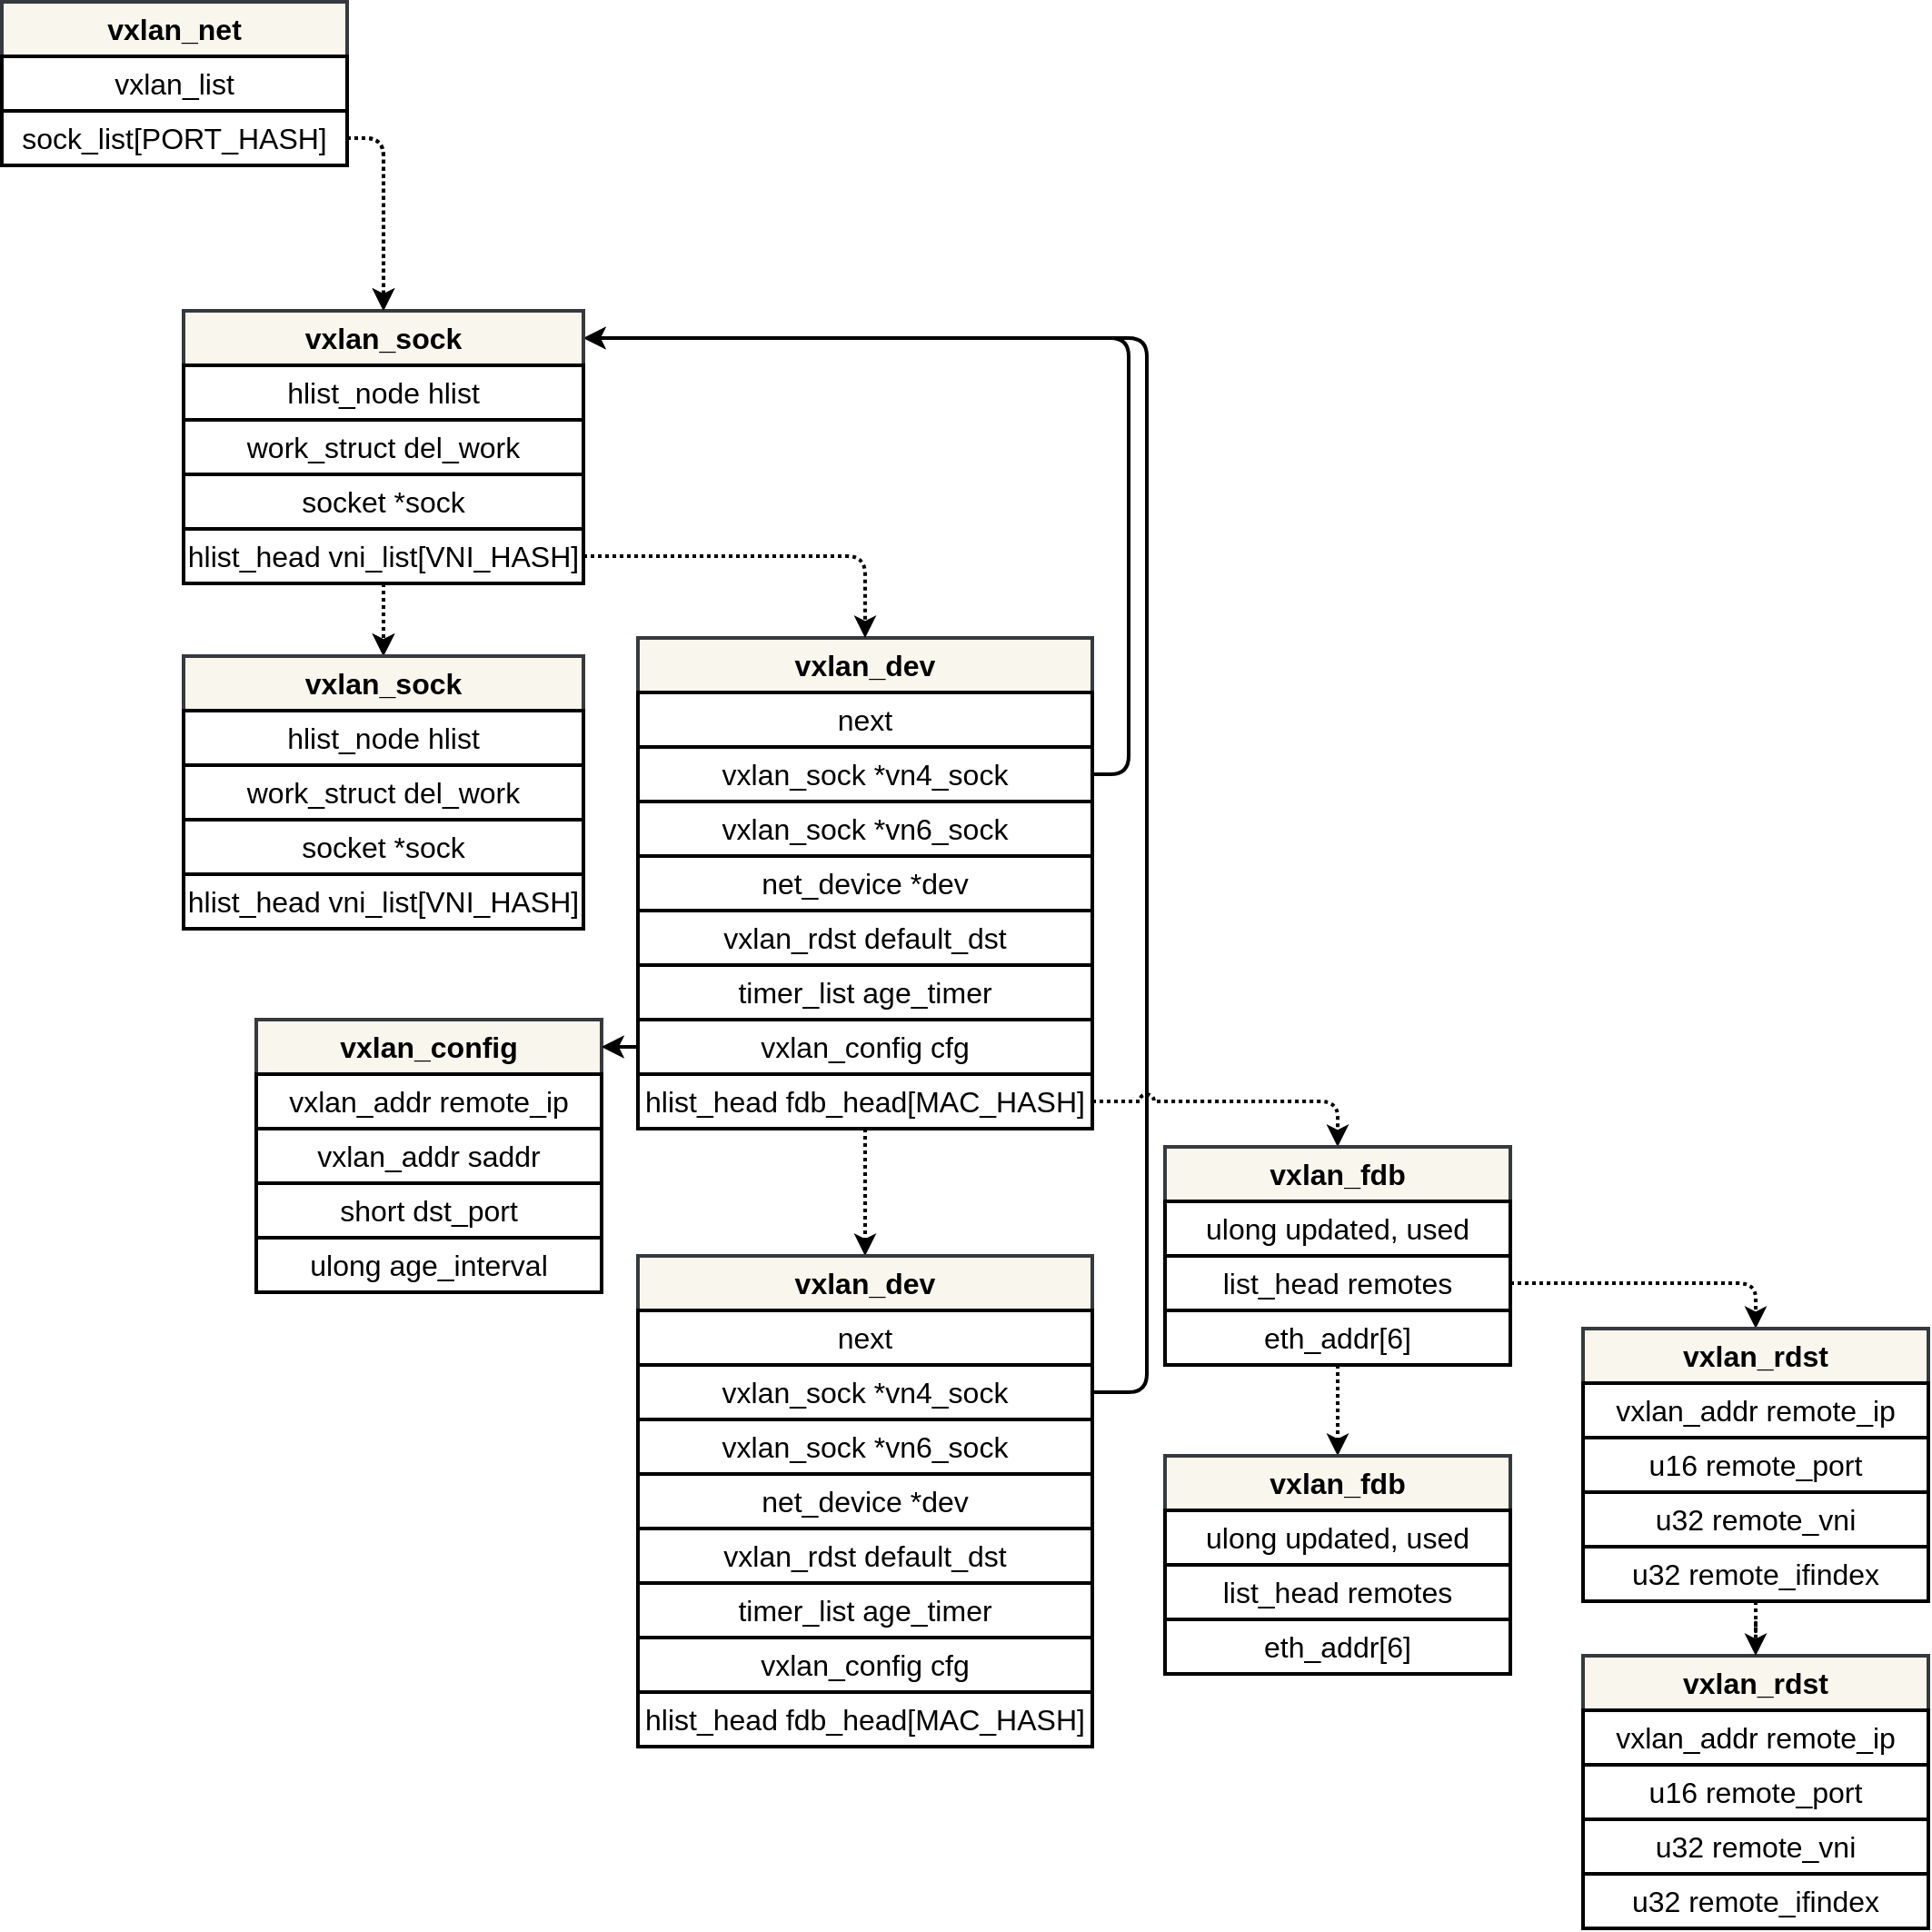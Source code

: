 <mxfile version="13.7.9" type="device"><diagram name="Page-1" id="c7558073-3199-34d8-9f00-42111426c3f3"><mxGraphModel dx="686" dy="807" grid="1" gridSize="10" guides="1" tooltips="1" connect="1" arrows="1" fold="1" page="1" pageScale="1" pageWidth="826" pageHeight="1169" background="#ffffff" math="0" shadow="0"><root><mxCell id="0"/><mxCell id="1" parent="0"/><mxCell id="W8u_1WQ7LHR6KrJyKVaW-127" value="" style="group" vertex="1" connectable="0" parent="1"><mxGeometry x="380" y="390" width="190" height="270" as="geometry"/></mxCell><mxCell id="W8u_1WQ7LHR6KrJyKVaW-104" value="&lt;font style=&quot;font-size: 16px&quot;&gt;&lt;b&gt;vxlan_dev&lt;/b&gt;&lt;/font&gt;" style="rounded=0;whiteSpace=wrap;html=1;strokeWidth=2;fillColor=#f9f7ed;strokeColor=#36393d;" vertex="1" parent="W8u_1WQ7LHR6KrJyKVaW-127"><mxGeometry width="190" height="30" as="geometry"/></mxCell><mxCell id="W8u_1WQ7LHR6KrJyKVaW-105" value="&lt;span style=&quot;font-size: 16px&quot;&gt;vxlan_sock *vn4_sock&lt;/span&gt;" style="rounded=0;whiteSpace=wrap;html=1;strokeWidth=2;" vertex="1" parent="W8u_1WQ7LHR6KrJyKVaW-127"><mxGeometry y="60" width="190" height="30" as="geometry"/></mxCell><mxCell id="W8u_1WQ7LHR6KrJyKVaW-106" value="&lt;span style=&quot;font-size: 16px&quot;&gt;next&lt;/span&gt;" style="rounded=0;whiteSpace=wrap;html=1;strokeWidth=2;" vertex="1" parent="W8u_1WQ7LHR6KrJyKVaW-127"><mxGeometry y="30" width="190" height="30" as="geometry"/></mxCell><mxCell id="W8u_1WQ7LHR6KrJyKVaW-107" value="&lt;span style=&quot;font-size: 16px&quot;&gt;vxlan_sock *vn6_sock&lt;/span&gt;" style="rounded=0;whiteSpace=wrap;html=1;strokeWidth=2;" vertex="1" parent="W8u_1WQ7LHR6KrJyKVaW-127"><mxGeometry y="90" width="190" height="30" as="geometry"/></mxCell><mxCell id="W8u_1WQ7LHR6KrJyKVaW-108" value="&lt;span style=&quot;font-size: 16px&quot;&gt;net_device *dev&lt;/span&gt;" style="rounded=0;whiteSpace=wrap;html=1;strokeWidth=2;" vertex="1" parent="W8u_1WQ7LHR6KrJyKVaW-127"><mxGeometry y="120" width="190" height="30" as="geometry"/></mxCell><mxCell id="W8u_1WQ7LHR6KrJyKVaW-109" value="&lt;span style=&quot;font-size: 16px&quot;&gt;vxlan_rdst default_dst&lt;/span&gt;" style="rounded=0;whiteSpace=wrap;html=1;strokeWidth=2;" vertex="1" parent="W8u_1WQ7LHR6KrJyKVaW-127"><mxGeometry y="150" width="190" height="30" as="geometry"/></mxCell><mxCell id="W8u_1WQ7LHR6KrJyKVaW-110" value="&lt;span style=&quot;font-size: 16px&quot;&gt;timer_list age_timer&lt;/span&gt;" style="rounded=0;whiteSpace=wrap;html=1;strokeWidth=2;" vertex="1" parent="W8u_1WQ7LHR6KrJyKVaW-127"><mxGeometry y="180" width="190" height="30" as="geometry"/></mxCell><mxCell id="W8u_1WQ7LHR6KrJyKVaW-111" value="&lt;span style=&quot;font-size: 16px&quot;&gt;vxlan_config cfg&lt;/span&gt;" style="rounded=0;whiteSpace=wrap;html=1;strokeWidth=2;" vertex="1" parent="W8u_1WQ7LHR6KrJyKVaW-127"><mxGeometry y="210" width="190" height="30" as="geometry"/></mxCell><mxCell id="W8u_1WQ7LHR6KrJyKVaW-112" value="&lt;span style=&quot;font-size: 16px&quot;&gt;hlist_head fdb_head[]&lt;/span&gt;" style="rounded=0;whiteSpace=wrap;html=1;strokeWidth=2;" vertex="1" parent="W8u_1WQ7LHR6KrJyKVaW-127"><mxGeometry y="240" width="190" height="30" as="geometry"/></mxCell><mxCell id="W8u_1WQ7LHR6KrJyKVaW-128" value="" style="group" vertex="1" connectable="0" parent="1"><mxGeometry x="110" y="210" width="220" height="150" as="geometry"/></mxCell><mxCell id="W8u_1WQ7LHR6KrJyKVaW-114" value="&lt;font style=&quot;font-size: 16px&quot;&gt;&lt;b&gt;vxlan_sock&lt;/b&gt;&lt;/font&gt;" style="rounded=0;whiteSpace=wrap;html=1;strokeWidth=2;fillColor=#f9f7ed;strokeColor=#36393d;" vertex="1" parent="W8u_1WQ7LHR6KrJyKVaW-128"><mxGeometry width="220" height="30" as="geometry"/></mxCell><mxCell id="W8u_1WQ7LHR6KrJyKVaW-115" value="&lt;span style=&quot;font-size: 16px&quot;&gt;work_struct del_work&lt;/span&gt;" style="rounded=0;whiteSpace=wrap;html=1;strokeWidth=2;" vertex="1" parent="W8u_1WQ7LHR6KrJyKVaW-128"><mxGeometry y="60" width="220" height="30" as="geometry"/></mxCell><mxCell id="W8u_1WQ7LHR6KrJyKVaW-116" value="&lt;font style=&quot;font-size: 16px&quot;&gt;hlist_node hlist&lt;/font&gt;" style="rounded=0;whiteSpace=wrap;html=1;strokeWidth=2;" vertex="1" parent="W8u_1WQ7LHR6KrJyKVaW-128"><mxGeometry y="30" width="220" height="30" as="geometry"/></mxCell><mxCell id="W8u_1WQ7LHR6KrJyKVaW-117" value="&lt;span style=&quot;font-size: 16px&quot;&gt;socket *sock&lt;/span&gt;" style="rounded=0;whiteSpace=wrap;html=1;strokeWidth=2;" vertex="1" parent="W8u_1WQ7LHR6KrJyKVaW-128"><mxGeometry y="90" width="220" height="30" as="geometry"/></mxCell><mxCell id="W8u_1WQ7LHR6KrJyKVaW-118" value="&lt;span style=&quot;font-size: 16px&quot;&gt;hlist_head vni_list[VNI_HASH]&lt;/span&gt;" style="rounded=0;whiteSpace=wrap;html=1;strokeWidth=2;" vertex="1" parent="W8u_1WQ7LHR6KrJyKVaW-128"><mxGeometry y="120" width="220" height="30" as="geometry"/></mxCell><mxCell id="W8u_1WQ7LHR6KrJyKVaW-129" value="" style="group" vertex="1" connectable="0" parent="1"><mxGeometry x="150" y="600" width="190" height="150" as="geometry"/></mxCell><mxCell id="W8u_1WQ7LHR6KrJyKVaW-119" value="&lt;font style=&quot;font-size: 16px&quot;&gt;&lt;b&gt;vxlan_config&lt;/b&gt;&lt;/font&gt;" style="rounded=0;whiteSpace=wrap;html=1;strokeWidth=2;fillColor=#f9f7ed;strokeColor=#36393d;" vertex="1" parent="W8u_1WQ7LHR6KrJyKVaW-129"><mxGeometry width="190" height="30" as="geometry"/></mxCell><mxCell id="W8u_1WQ7LHR6KrJyKVaW-120" value="&lt;span style=&quot;font-size: 16px&quot;&gt;vxlan_addr saddr&lt;/span&gt;" style="rounded=0;whiteSpace=wrap;html=1;strokeWidth=2;" vertex="1" parent="W8u_1WQ7LHR6KrJyKVaW-129"><mxGeometry y="60" width="190" height="30" as="geometry"/></mxCell><mxCell id="W8u_1WQ7LHR6KrJyKVaW-121" value="&lt;font style=&quot;font-size: 16px&quot;&gt;vxlan_addr remote_ip&lt;/font&gt;" style="rounded=0;whiteSpace=wrap;html=1;strokeWidth=2;" vertex="1" parent="W8u_1WQ7LHR6KrJyKVaW-129"><mxGeometry y="30" width="190" height="30" as="geometry"/></mxCell><mxCell id="W8u_1WQ7LHR6KrJyKVaW-122" value="&lt;span style=&quot;font-size: 16px&quot;&gt;short dst_port&lt;/span&gt;" style="rounded=0;whiteSpace=wrap;html=1;strokeWidth=2;" vertex="1" parent="W8u_1WQ7LHR6KrJyKVaW-129"><mxGeometry y="90" width="190" height="30" as="geometry"/></mxCell><mxCell id="W8u_1WQ7LHR6KrJyKVaW-123" value="&lt;span style=&quot;font-size: 16px&quot;&gt;ulong age_interval&lt;/span&gt;" style="rounded=0;whiteSpace=wrap;html=1;strokeWidth=2;" vertex="1" parent="W8u_1WQ7LHR6KrJyKVaW-129"><mxGeometry y="120" width="190" height="30" as="geometry"/></mxCell><mxCell id="W8u_1WQ7LHR6KrJyKVaW-137" style="edgeStyle=orthogonalEdgeStyle;rounded=1;jumpStyle=arc;orthogonalLoop=1;jettySize=auto;html=1;exitX=1;exitY=0.5;exitDx=0;exitDy=0;strokeWidth=2;dashed=1;dashPattern=1 1;" edge="1" parent="1" source="W8u_1WQ7LHR6KrJyKVaW-102" target="W8u_1WQ7LHR6KrJyKVaW-114"><mxGeometry relative="1" as="geometry"/></mxCell><mxCell id="W8u_1WQ7LHR6KrJyKVaW-138" style="edgeStyle=orthogonalEdgeStyle;rounded=1;jumpStyle=arc;orthogonalLoop=1;jettySize=auto;html=1;exitX=0.5;exitY=1;exitDx=0;exitDy=0;strokeWidth=2;entryX=0.5;entryY=0;entryDx=0;entryDy=0;dashed=1;dashPattern=1 1;" edge="1" parent="1" source="W8u_1WQ7LHR6KrJyKVaW-118" target="W8u_1WQ7LHR6KrJyKVaW-140"><mxGeometry relative="1" as="geometry"><mxPoint x="205" y="410" as="targetPoint"/></mxGeometry></mxCell><mxCell id="W8u_1WQ7LHR6KrJyKVaW-139" value="" style="group" vertex="1" connectable="0" parent="1"><mxGeometry x="110" y="400" width="220" height="150" as="geometry"/></mxCell><mxCell id="W8u_1WQ7LHR6KrJyKVaW-140" value="&lt;font style=&quot;font-size: 16px&quot;&gt;&lt;b&gt;vxlan_sock&lt;/b&gt;&lt;/font&gt;" style="rounded=0;whiteSpace=wrap;html=1;strokeWidth=2;fillColor=#f9f7ed;strokeColor=#36393d;" vertex="1" parent="W8u_1WQ7LHR6KrJyKVaW-139"><mxGeometry width="220" height="30" as="geometry"/></mxCell><mxCell id="W8u_1WQ7LHR6KrJyKVaW-141" value="&lt;span style=&quot;font-size: 16px&quot;&gt;work_struct del_work&lt;/span&gt;" style="rounded=0;whiteSpace=wrap;html=1;strokeWidth=2;" vertex="1" parent="W8u_1WQ7LHR6KrJyKVaW-139"><mxGeometry y="60" width="220" height="30" as="geometry"/></mxCell><mxCell id="W8u_1WQ7LHR6KrJyKVaW-142" value="&lt;font style=&quot;font-size: 16px&quot;&gt;hlist_node hlist&lt;/font&gt;" style="rounded=0;whiteSpace=wrap;html=1;strokeWidth=2;" vertex="1" parent="W8u_1WQ7LHR6KrJyKVaW-139"><mxGeometry y="30" width="220" height="30" as="geometry"/></mxCell><mxCell id="W8u_1WQ7LHR6KrJyKVaW-143" value="&lt;span style=&quot;font-size: 16px&quot;&gt;socket *sock&lt;/span&gt;" style="rounded=0;whiteSpace=wrap;html=1;strokeWidth=2;" vertex="1" parent="W8u_1WQ7LHR6KrJyKVaW-139"><mxGeometry y="90" width="220" height="30" as="geometry"/></mxCell><mxCell id="W8u_1WQ7LHR6KrJyKVaW-144" value="&lt;span style=&quot;font-size: 16px&quot;&gt;hlist_head vni_list[VNI_HASH]&lt;/span&gt;" style="rounded=0;whiteSpace=wrap;html=1;strokeWidth=2;" vertex="1" parent="W8u_1WQ7LHR6KrJyKVaW-139"><mxGeometry y="120" width="220" height="30" as="geometry"/></mxCell><mxCell id="W8u_1WQ7LHR6KrJyKVaW-158" style="edgeStyle=orthogonalEdgeStyle;rounded=1;jumpStyle=arc;orthogonalLoop=1;jettySize=auto;html=1;exitX=1;exitY=0.5;exitDx=0;exitDy=0;entryX=1;entryY=0.5;entryDx=0;entryDy=0;strokeWidth=2;" edge="1" parent="1" source="W8u_1WQ7LHR6KrJyKVaW-301" target="W8u_1WQ7LHR6KrJyKVaW-114"><mxGeometry relative="1" as="geometry"><mxPoint x="570" y="825" as="sourcePoint"/><Array as="points"><mxPoint x="640" y="805"/><mxPoint x="640" y="225"/></Array></mxGeometry></mxCell><mxCell id="W8u_1WQ7LHR6KrJyKVaW-159" style="edgeStyle=orthogonalEdgeStyle;rounded=1;jumpStyle=arc;orthogonalLoop=1;jettySize=auto;html=1;exitX=0;exitY=0.5;exitDx=0;exitDy=0;entryX=1;entryY=0.5;entryDx=0;entryDy=0;strokeWidth=2;" edge="1" parent="1" source="W8u_1WQ7LHR6KrJyKVaW-111" target="W8u_1WQ7LHR6KrJyKVaW-119"><mxGeometry relative="1" as="geometry"/></mxCell><mxCell id="W8u_1WQ7LHR6KrJyKVaW-101" value="&lt;font style=&quot;font-size: 16px&quot;&gt;&lt;b&gt;vxlan_net&lt;/b&gt;&lt;/font&gt;" style="rounded=0;whiteSpace=wrap;html=1;strokeWidth=2;fillColor=#f9f7ed;strokeColor=#36393d;" vertex="1" parent="1"><mxGeometry x="10" y="40" width="190" height="30" as="geometry"/></mxCell><mxCell id="W8u_1WQ7LHR6KrJyKVaW-102" value="&lt;span style=&quot;font-size: 16px&quot;&gt;sock_list[PORT_HASH]&lt;/span&gt;" style="rounded=0;whiteSpace=wrap;html=1;strokeWidth=2;" vertex="1" parent="1"><mxGeometry x="10" y="100" width="190" height="30" as="geometry"/></mxCell><mxCell id="W8u_1WQ7LHR6KrJyKVaW-103" value="&lt;font style=&quot;font-size: 16px&quot;&gt;vxlan_list&lt;/font&gt;" style="rounded=0;whiteSpace=wrap;html=1;strokeWidth=2;" vertex="1" parent="1"><mxGeometry x="10" y="70" width="190" height="30" as="geometry"/></mxCell><mxCell id="W8u_1WQ7LHR6KrJyKVaW-210" style="edgeStyle=orthogonalEdgeStyle;rounded=1;jumpStyle=arc;orthogonalLoop=1;jettySize=auto;html=1;entryX=1;entryY=0.5;entryDx=0;entryDy=0;strokeWidth=2;exitX=1;exitY=0.5;exitDx=0;exitDy=0;" edge="1" source="W8u_1WQ7LHR6KrJyKVaW-217" target="W8u_1WQ7LHR6KrJyKVaW-226" parent="1"><mxGeometry x="10" y="40" as="geometry"><mxPoint x="510" y="405" as="sourcePoint"/><Array as="points"><mxPoint x="630" y="465"/><mxPoint x="630" y="225"/></Array></mxGeometry></mxCell><mxCell id="W8u_1WQ7LHR6KrJyKVaW-211" value="" style="group" vertex="1" connectable="0" parent="1"><mxGeometry x="10" y="40" width="190" height="90" as="geometry"/></mxCell><mxCell id="W8u_1WQ7LHR6KrJyKVaW-212" value="&lt;font style=&quot;font-size: 16px&quot;&gt;&lt;b&gt;vxlan_net&lt;/b&gt;&lt;/font&gt;" style="rounded=0;whiteSpace=wrap;html=1;strokeWidth=2;fillColor=#f9f7ed;strokeColor=#36393d;" vertex="1" parent="W8u_1WQ7LHR6KrJyKVaW-211"><mxGeometry width="190" height="30" as="geometry"/></mxCell><mxCell id="W8u_1WQ7LHR6KrJyKVaW-213" value="&lt;span style=&quot;font-size: 16px&quot;&gt;sock_list[PORT_HASH]&lt;/span&gt;" style="rounded=0;whiteSpace=wrap;html=1;strokeWidth=2;" vertex="1" parent="W8u_1WQ7LHR6KrJyKVaW-211"><mxGeometry y="60" width="190" height="30" as="geometry"/></mxCell><mxCell id="W8u_1WQ7LHR6KrJyKVaW-214" value="&lt;font style=&quot;font-size: 16px&quot;&gt;vxlan_list&lt;/font&gt;" style="rounded=0;whiteSpace=wrap;html=1;strokeWidth=2;" vertex="1" parent="W8u_1WQ7LHR6KrJyKVaW-211"><mxGeometry y="30" width="190" height="30" as="geometry"/></mxCell><mxCell id="W8u_1WQ7LHR6KrJyKVaW-215" value="" style="group" vertex="1" connectable="0" parent="1"><mxGeometry x="360" y="390" width="250" height="270" as="geometry"/></mxCell><mxCell id="W8u_1WQ7LHR6KrJyKVaW-216" value="&lt;font style=&quot;font-size: 16px&quot;&gt;&lt;b&gt;vxlan_dev&lt;/b&gt;&lt;/font&gt;" style="rounded=0;whiteSpace=wrap;html=1;strokeWidth=2;fillColor=#f9f7ed;strokeColor=#36393d;" vertex="1" parent="W8u_1WQ7LHR6KrJyKVaW-215"><mxGeometry width="250.0" height="30" as="geometry"/></mxCell><mxCell id="W8u_1WQ7LHR6KrJyKVaW-217" value="&lt;span style=&quot;font-size: 16px&quot;&gt;vxlan_sock *vn4_sock&lt;/span&gt;" style="rounded=0;whiteSpace=wrap;html=1;strokeWidth=2;" vertex="1" parent="W8u_1WQ7LHR6KrJyKVaW-215"><mxGeometry y="60" width="250.0" height="30" as="geometry"/></mxCell><mxCell id="W8u_1WQ7LHR6KrJyKVaW-218" value="&lt;span style=&quot;font-size: 16px&quot;&gt;next&lt;/span&gt;" style="rounded=0;whiteSpace=wrap;html=1;strokeWidth=2;" vertex="1" parent="W8u_1WQ7LHR6KrJyKVaW-215"><mxGeometry y="30" width="250.0" height="30" as="geometry"/></mxCell><mxCell id="W8u_1WQ7LHR6KrJyKVaW-219" value="&lt;span style=&quot;font-size: 16px&quot;&gt;vxlan_sock *vn6_sock&lt;/span&gt;" style="rounded=0;whiteSpace=wrap;html=1;strokeWidth=2;" vertex="1" parent="W8u_1WQ7LHR6KrJyKVaW-215"><mxGeometry y="90" width="250.0" height="30" as="geometry"/></mxCell><mxCell id="W8u_1WQ7LHR6KrJyKVaW-220" value="&lt;span style=&quot;font-size: 16px&quot;&gt;net_device *dev&lt;/span&gt;" style="rounded=0;whiteSpace=wrap;html=1;strokeWidth=2;" vertex="1" parent="W8u_1WQ7LHR6KrJyKVaW-215"><mxGeometry y="120" width="250.0" height="30" as="geometry"/></mxCell><mxCell id="W8u_1WQ7LHR6KrJyKVaW-221" value="&lt;span style=&quot;font-size: 16px&quot;&gt;vxlan_rdst default_dst&lt;/span&gt;" style="rounded=0;whiteSpace=wrap;html=1;strokeWidth=2;" vertex="1" parent="W8u_1WQ7LHR6KrJyKVaW-215"><mxGeometry y="150" width="250.0" height="30" as="geometry"/></mxCell><mxCell id="W8u_1WQ7LHR6KrJyKVaW-222" value="&lt;span style=&quot;font-size: 16px&quot;&gt;timer_list age_timer&lt;/span&gt;" style="rounded=0;whiteSpace=wrap;html=1;strokeWidth=2;" vertex="1" parent="W8u_1WQ7LHR6KrJyKVaW-215"><mxGeometry y="180" width="250.0" height="30" as="geometry"/></mxCell><mxCell id="W8u_1WQ7LHR6KrJyKVaW-223" value="&lt;span style=&quot;font-size: 16px&quot;&gt;vxlan_config cfg&lt;/span&gt;" style="rounded=0;whiteSpace=wrap;html=1;strokeWidth=2;" vertex="1" parent="W8u_1WQ7LHR6KrJyKVaW-215"><mxGeometry y="210" width="250.0" height="30" as="geometry"/></mxCell><mxCell id="W8u_1WQ7LHR6KrJyKVaW-224" value="&lt;span style=&quot;font-size: 16px&quot;&gt;hlist_head fdb_head[MAC_HASH]&lt;/span&gt;" style="rounded=0;whiteSpace=wrap;html=1;strokeWidth=2;" vertex="1" parent="W8u_1WQ7LHR6KrJyKVaW-215"><mxGeometry y="240" width="250.0" height="30" as="geometry"/></mxCell><mxCell id="W8u_1WQ7LHR6KrJyKVaW-225" value="" style="group" vertex="1" connectable="0" parent="1"><mxGeometry x="110" y="210" width="220" height="150" as="geometry"/></mxCell><mxCell id="W8u_1WQ7LHR6KrJyKVaW-226" value="&lt;font style=&quot;font-size: 16px&quot;&gt;&lt;b&gt;vxlan_sock&lt;/b&gt;&lt;/font&gt;" style="rounded=0;whiteSpace=wrap;html=1;strokeWidth=2;fillColor=#f9f7ed;strokeColor=#36393d;" vertex="1" parent="W8u_1WQ7LHR6KrJyKVaW-225"><mxGeometry width="220" height="30" as="geometry"/></mxCell><mxCell id="W8u_1WQ7LHR6KrJyKVaW-227" value="&lt;span style=&quot;font-size: 16px&quot;&gt;work_struct del_work&lt;/span&gt;" style="rounded=0;whiteSpace=wrap;html=1;strokeWidth=2;" vertex="1" parent="W8u_1WQ7LHR6KrJyKVaW-225"><mxGeometry y="60" width="220" height="30" as="geometry"/></mxCell><mxCell id="W8u_1WQ7LHR6KrJyKVaW-228" value="&lt;font style=&quot;font-size: 16px&quot;&gt;hlist_node hlist&lt;/font&gt;" style="rounded=0;whiteSpace=wrap;html=1;strokeWidth=2;" vertex="1" parent="W8u_1WQ7LHR6KrJyKVaW-225"><mxGeometry y="30" width="220" height="30" as="geometry"/></mxCell><mxCell id="W8u_1WQ7LHR6KrJyKVaW-229" value="&lt;span style=&quot;font-size: 16px&quot;&gt;socket *sock&lt;/span&gt;" style="rounded=0;whiteSpace=wrap;html=1;strokeWidth=2;" vertex="1" parent="W8u_1WQ7LHR6KrJyKVaW-225"><mxGeometry y="90" width="220" height="30" as="geometry"/></mxCell><mxCell id="W8u_1WQ7LHR6KrJyKVaW-230" value="&lt;span style=&quot;font-size: 16px&quot;&gt;hlist_head vni_list[VNI_HASH]&lt;/span&gt;" style="rounded=0;whiteSpace=wrap;html=1;strokeWidth=2;" vertex="1" parent="W8u_1WQ7LHR6KrJyKVaW-225"><mxGeometry y="120" width="220" height="30" as="geometry"/></mxCell><mxCell id="W8u_1WQ7LHR6KrJyKVaW-231" value="" style="group" vertex="1" connectable="0" parent="1"><mxGeometry x="150" y="600" width="190" height="150" as="geometry"/></mxCell><mxCell id="W8u_1WQ7LHR6KrJyKVaW-232" value="&lt;font style=&quot;font-size: 16px&quot;&gt;&lt;b&gt;vxlan_config&lt;/b&gt;&lt;/font&gt;" style="rounded=0;whiteSpace=wrap;html=1;strokeWidth=2;fillColor=#f9f7ed;strokeColor=#36393d;" vertex="1" parent="W8u_1WQ7LHR6KrJyKVaW-231"><mxGeometry width="190" height="30" as="geometry"/></mxCell><mxCell id="W8u_1WQ7LHR6KrJyKVaW-233" value="&lt;span style=&quot;font-size: 16px&quot;&gt;vxlan_addr saddr&lt;/span&gt;" style="rounded=0;whiteSpace=wrap;html=1;strokeWidth=2;" vertex="1" parent="W8u_1WQ7LHR6KrJyKVaW-231"><mxGeometry y="60" width="190" height="30" as="geometry"/></mxCell><mxCell id="W8u_1WQ7LHR6KrJyKVaW-234" value="&lt;font style=&quot;font-size: 16px&quot;&gt;vxlan_addr remote_ip&lt;/font&gt;" style="rounded=0;whiteSpace=wrap;html=1;strokeWidth=2;" vertex="1" parent="W8u_1WQ7LHR6KrJyKVaW-231"><mxGeometry y="30" width="190" height="30" as="geometry"/></mxCell><mxCell id="W8u_1WQ7LHR6KrJyKVaW-235" value="&lt;span style=&quot;font-size: 16px&quot;&gt;short dst_port&lt;/span&gt;" style="rounded=0;whiteSpace=wrap;html=1;strokeWidth=2;" vertex="1" parent="W8u_1WQ7LHR6KrJyKVaW-231"><mxGeometry y="90" width="190" height="30" as="geometry"/></mxCell><mxCell id="W8u_1WQ7LHR6KrJyKVaW-236" value="&lt;span style=&quot;font-size: 16px&quot;&gt;ulong age_interval&lt;/span&gt;" style="rounded=0;whiteSpace=wrap;html=1;strokeWidth=2;" vertex="1" parent="W8u_1WQ7LHR6KrJyKVaW-231"><mxGeometry y="120" width="190" height="30" as="geometry"/></mxCell><mxCell id="W8u_1WQ7LHR6KrJyKVaW-237" style="edgeStyle=orthogonalEdgeStyle;rounded=1;jumpStyle=arc;orthogonalLoop=1;jettySize=auto;html=1;exitX=1;exitY=0.5;exitDx=0;exitDy=0;strokeWidth=2;dashed=1;dashPattern=1 1;" edge="1" source="W8u_1WQ7LHR6KrJyKVaW-213" target="W8u_1WQ7LHR6KrJyKVaW-226" parent="1"><mxGeometry x="10" y="40" as="geometry"/></mxCell><mxCell id="W8u_1WQ7LHR6KrJyKVaW-238" style="edgeStyle=orthogonalEdgeStyle;rounded=1;jumpStyle=arc;orthogonalLoop=1;jettySize=auto;html=1;exitX=0.5;exitY=1;exitDx=0;exitDy=0;strokeWidth=2;entryX=0.5;entryY=0;entryDx=0;entryDy=0;dashed=1;dashPattern=1 1;" edge="1" source="W8u_1WQ7LHR6KrJyKVaW-230" target="W8u_1WQ7LHR6KrJyKVaW-240" parent="1"><mxGeometry x="10" y="40" as="geometry"><mxPoint x="205" y="410" as="targetPoint"/></mxGeometry></mxCell><mxCell id="W8u_1WQ7LHR6KrJyKVaW-239" value="" style="group" vertex="1" connectable="0" parent="1"><mxGeometry x="110" y="400" width="220" height="150" as="geometry"/></mxCell><mxCell id="W8u_1WQ7LHR6KrJyKVaW-240" value="&lt;font style=&quot;font-size: 16px&quot;&gt;&lt;b&gt;vxlan_sock&lt;/b&gt;&lt;/font&gt;" style="rounded=0;whiteSpace=wrap;html=1;strokeWidth=2;fillColor=#f9f7ed;strokeColor=#36393d;" vertex="1" parent="W8u_1WQ7LHR6KrJyKVaW-239"><mxGeometry width="220" height="30" as="geometry"/></mxCell><mxCell id="W8u_1WQ7LHR6KrJyKVaW-241" value="&lt;span style=&quot;font-size: 16px&quot;&gt;work_struct del_work&lt;/span&gt;" style="rounded=0;whiteSpace=wrap;html=1;strokeWidth=2;" vertex="1" parent="W8u_1WQ7LHR6KrJyKVaW-239"><mxGeometry y="60" width="220" height="30" as="geometry"/></mxCell><mxCell id="W8u_1WQ7LHR6KrJyKVaW-242" value="&lt;font style=&quot;font-size: 16px&quot;&gt;hlist_node hlist&lt;/font&gt;" style="rounded=0;whiteSpace=wrap;html=1;strokeWidth=2;" vertex="1" parent="W8u_1WQ7LHR6KrJyKVaW-239"><mxGeometry y="30" width="220" height="30" as="geometry"/></mxCell><mxCell id="W8u_1WQ7LHR6KrJyKVaW-243" value="&lt;span style=&quot;font-size: 16px&quot;&gt;socket *sock&lt;/span&gt;" style="rounded=0;whiteSpace=wrap;html=1;strokeWidth=2;" vertex="1" parent="W8u_1WQ7LHR6KrJyKVaW-239"><mxGeometry y="90" width="220" height="30" as="geometry"/></mxCell><mxCell id="W8u_1WQ7LHR6KrJyKVaW-244" value="&lt;span style=&quot;font-size: 16px&quot;&gt;hlist_head vni_list[VNI_HASH]&lt;/span&gt;" style="rounded=0;whiteSpace=wrap;html=1;strokeWidth=2;" vertex="1" parent="W8u_1WQ7LHR6KrJyKVaW-239"><mxGeometry y="120" width="220" height="30" as="geometry"/></mxCell><mxCell id="W8u_1WQ7LHR6KrJyKVaW-245" style="edgeStyle=orthogonalEdgeStyle;rounded=1;jumpStyle=arc;orthogonalLoop=1;jettySize=auto;html=1;exitX=1;exitY=0.5;exitDx=0;exitDy=0;strokeWidth=2;dashed=1;dashPattern=1 1;" edge="1" source="W8u_1WQ7LHR6KrJyKVaW-230" target="W8u_1WQ7LHR6KrJyKVaW-216" parent="1"><mxGeometry x="10" y="40" as="geometry"/></mxCell><mxCell id="W8u_1WQ7LHR6KrJyKVaW-256" style="edgeStyle=orthogonalEdgeStyle;rounded=1;jumpStyle=arc;orthogonalLoop=1;jettySize=auto;html=1;exitX=0.5;exitY=1;exitDx=0;exitDy=0;dashed=1;dashPattern=1 1;strokeWidth=2;entryX=0.5;entryY=0;entryDx=0;entryDy=0;" edge="1" source="W8u_1WQ7LHR6KrJyKVaW-224" target="W8u_1WQ7LHR6KrJyKVaW-300" parent="1"><mxGeometry x="10" y="40" as="geometry"><mxPoint x="485" y="720" as="targetPoint"/></mxGeometry></mxCell><mxCell id="W8u_1WQ7LHR6KrJyKVaW-258" style="edgeStyle=orthogonalEdgeStyle;rounded=1;jumpStyle=arc;orthogonalLoop=1;jettySize=auto;html=1;exitX=0;exitY=0.5;exitDx=0;exitDy=0;entryX=1;entryY=0.5;entryDx=0;entryDy=0;strokeWidth=2;" edge="1" source="W8u_1WQ7LHR6KrJyKVaW-223" target="W8u_1WQ7LHR6KrJyKVaW-232" parent="1"><mxGeometry x="10" y="40" as="geometry"/></mxCell><mxCell id="W8u_1WQ7LHR6KrJyKVaW-265" style="edgeStyle=orthogonalEdgeStyle;rounded=1;jumpStyle=arc;orthogonalLoop=1;jettySize=auto;html=1;exitX=1;exitY=0.5;exitDx=0;exitDy=0;entryX=0.5;entryY=0;entryDx=0;entryDy=0;strokeWidth=2;dashed=1;dashPattern=1 1;" edge="1" parent="1" source="W8u_1WQ7LHR6KrJyKVaW-224" target="W8u_1WQ7LHR6KrJyKVaW-260"><mxGeometry relative="1" as="geometry"/></mxCell><mxCell id="W8u_1WQ7LHR6KrJyKVaW-272" style="edgeStyle=orthogonalEdgeStyle;rounded=1;jumpStyle=arc;orthogonalLoop=1;jettySize=auto;html=1;exitX=0.5;exitY=1;exitDx=0;exitDy=0;entryX=0.5;entryY=0;entryDx=0;entryDy=0;dashed=1;dashPattern=1 1;strokeWidth=2;" edge="1" parent="1" source="W8u_1WQ7LHR6KrJyKVaW-263" target="W8u_1WQ7LHR6KrJyKVaW-267"><mxGeometry relative="1" as="geometry"/></mxCell><mxCell id="W8u_1WQ7LHR6KrJyKVaW-273" value="" style="group" vertex="1" connectable="0" parent="1"><mxGeometry x="650" y="670" width="190" height="120" as="geometry"/></mxCell><mxCell id="W8u_1WQ7LHR6KrJyKVaW-264" value="" style="group" vertex="1" connectable="0" parent="W8u_1WQ7LHR6KrJyKVaW-273"><mxGeometry width="190" height="120" as="geometry"/></mxCell><mxCell id="W8u_1WQ7LHR6KrJyKVaW-260" value="&lt;font style=&quot;font-size: 16px&quot;&gt;&lt;b&gt;vxlan_fdb&lt;/b&gt;&lt;/font&gt;" style="rounded=0;whiteSpace=wrap;html=1;strokeWidth=2;fillColor=#f9f7ed;strokeColor=#36393d;" vertex="1" parent="W8u_1WQ7LHR6KrJyKVaW-264"><mxGeometry width="190" height="30" as="geometry"/></mxCell><mxCell id="W8u_1WQ7LHR6KrJyKVaW-261" value="&lt;span style=&quot;font-size: 16px&quot;&gt;list_head remotes&lt;/span&gt;" style="rounded=0;whiteSpace=wrap;html=1;strokeWidth=2;" vertex="1" parent="W8u_1WQ7LHR6KrJyKVaW-264"><mxGeometry y="60" width="190" height="30" as="geometry"/></mxCell><mxCell id="W8u_1WQ7LHR6KrJyKVaW-262" value="&lt;font style=&quot;font-size: 16px&quot;&gt;ulong updated, used&lt;/font&gt;" style="rounded=0;whiteSpace=wrap;html=1;strokeWidth=2;" vertex="1" parent="W8u_1WQ7LHR6KrJyKVaW-264"><mxGeometry y="30" width="190" height="30" as="geometry"/></mxCell><mxCell id="W8u_1WQ7LHR6KrJyKVaW-263" value="&lt;span style=&quot;font-size: 16px&quot;&gt;eth_addr[6]&lt;/span&gt;" style="rounded=0;whiteSpace=wrap;html=1;strokeWidth=2;" vertex="1" parent="W8u_1WQ7LHR6KrJyKVaW-264"><mxGeometry y="90" width="190" height="30" as="geometry"/></mxCell><mxCell id="W8u_1WQ7LHR6KrJyKVaW-274" value="" style="group" vertex="1" connectable="0" parent="1"><mxGeometry x="650" y="840" width="190" height="120" as="geometry"/></mxCell><mxCell id="W8u_1WQ7LHR6KrJyKVaW-266" value="" style="group" vertex="1" connectable="0" parent="W8u_1WQ7LHR6KrJyKVaW-274"><mxGeometry width="190" height="120" as="geometry"/></mxCell><mxCell id="W8u_1WQ7LHR6KrJyKVaW-267" value="&lt;font style=&quot;font-size: 16px&quot;&gt;&lt;b&gt;vxlan_fdb&lt;/b&gt;&lt;/font&gt;" style="rounded=0;whiteSpace=wrap;html=1;strokeWidth=2;fillColor=#f9f7ed;strokeColor=#36393d;" vertex="1" parent="W8u_1WQ7LHR6KrJyKVaW-266"><mxGeometry width="190" height="30" as="geometry"/></mxCell><mxCell id="W8u_1WQ7LHR6KrJyKVaW-268" value="&lt;span style=&quot;font-size: 16px&quot;&gt;list_head remotes&lt;/span&gt;" style="rounded=0;whiteSpace=wrap;html=1;strokeWidth=2;" vertex="1" parent="W8u_1WQ7LHR6KrJyKVaW-266"><mxGeometry y="60" width="190" height="30" as="geometry"/></mxCell><mxCell id="W8u_1WQ7LHR6KrJyKVaW-269" value="&lt;font style=&quot;font-size: 16px&quot;&gt;ulong updated, used&lt;/font&gt;" style="rounded=0;whiteSpace=wrap;html=1;strokeWidth=2;" vertex="1" parent="W8u_1WQ7LHR6KrJyKVaW-266"><mxGeometry y="30" width="190" height="30" as="geometry"/></mxCell><mxCell id="W8u_1WQ7LHR6KrJyKVaW-270" value="&lt;span style=&quot;font-size: 16px&quot;&gt;eth_addr[6]&lt;/span&gt;" style="rounded=0;whiteSpace=wrap;html=1;strokeWidth=2;" vertex="1" parent="W8u_1WQ7LHR6KrJyKVaW-266"><mxGeometry y="90" width="190" height="30" as="geometry"/></mxCell><mxCell id="W8u_1WQ7LHR6KrJyKVaW-281" style="edgeStyle=orthogonalEdgeStyle;rounded=1;jumpStyle=arc;orthogonalLoop=1;jettySize=auto;html=1;exitX=1;exitY=0.5;exitDx=0;exitDy=0;entryX=0.5;entryY=0;entryDx=0;entryDy=0;dashed=1;dashPattern=1 1;strokeWidth=2;" edge="1" parent="1" source="W8u_1WQ7LHR6KrJyKVaW-261" target="W8u_1WQ7LHR6KrJyKVaW-277"><mxGeometry relative="1" as="geometry"/></mxCell><mxCell id="W8u_1WQ7LHR6KrJyKVaW-290" value="" style="group" vertex="1" connectable="0" parent="1"><mxGeometry x="880" y="770" width="190" height="150" as="geometry"/></mxCell><mxCell id="W8u_1WQ7LHR6KrJyKVaW-276" value="" style="group" vertex="1" connectable="0" parent="W8u_1WQ7LHR6KrJyKVaW-290"><mxGeometry width="190" height="120" as="geometry"/></mxCell><mxCell id="W8u_1WQ7LHR6KrJyKVaW-277" value="&lt;font style=&quot;font-size: 16px&quot;&gt;&lt;b&gt;vxlan_rdst&lt;/b&gt;&lt;/font&gt;" style="rounded=0;whiteSpace=wrap;html=1;strokeWidth=2;fillColor=#f9f7ed;strokeColor=#36393d;" vertex="1" parent="W8u_1WQ7LHR6KrJyKVaW-276"><mxGeometry width="190" height="30" as="geometry"/></mxCell><mxCell id="W8u_1WQ7LHR6KrJyKVaW-278" value="&lt;span style=&quot;font-size: 16px&quot;&gt;u16 remote_port&lt;/span&gt;" style="rounded=0;whiteSpace=wrap;html=1;strokeWidth=2;" vertex="1" parent="W8u_1WQ7LHR6KrJyKVaW-276"><mxGeometry y="60" width="190" height="30" as="geometry"/></mxCell><mxCell id="W8u_1WQ7LHR6KrJyKVaW-279" value="&lt;font style=&quot;font-size: 16px&quot;&gt;vxlan_addr remote_ip&lt;/font&gt;" style="rounded=0;whiteSpace=wrap;html=1;strokeWidth=2;" vertex="1" parent="W8u_1WQ7LHR6KrJyKVaW-276"><mxGeometry y="30" width="190" height="30" as="geometry"/></mxCell><mxCell id="W8u_1WQ7LHR6KrJyKVaW-280" value="&lt;span style=&quot;font-size: 16px&quot;&gt;u32 remote_vni&lt;br&gt;&lt;/span&gt;" style="rounded=0;whiteSpace=wrap;html=1;strokeWidth=2;" vertex="1" parent="W8u_1WQ7LHR6KrJyKVaW-276"><mxGeometry y="90" width="190" height="30" as="geometry"/></mxCell><mxCell id="W8u_1WQ7LHR6KrJyKVaW-289" value="&lt;span style=&quot;font-size: 16px&quot;&gt;u32 remote_ifindex&lt;br&gt;&lt;/span&gt;" style="rounded=0;whiteSpace=wrap;html=1;strokeWidth=2;" vertex="1" parent="W8u_1WQ7LHR6KrJyKVaW-290"><mxGeometry y="120" width="190" height="30" as="geometry"/></mxCell><mxCell id="W8u_1WQ7LHR6KrJyKVaW-291" value="" style="group" vertex="1" connectable="0" parent="1"><mxGeometry x="880" y="950" width="190" height="150" as="geometry"/></mxCell><mxCell id="W8u_1WQ7LHR6KrJyKVaW-292" value="" style="group" vertex="1" connectable="0" parent="W8u_1WQ7LHR6KrJyKVaW-291"><mxGeometry width="190" height="120" as="geometry"/></mxCell><mxCell id="W8u_1WQ7LHR6KrJyKVaW-293" value="&lt;font style=&quot;font-size: 16px&quot;&gt;&lt;b&gt;vxlan_rdst&lt;/b&gt;&lt;/font&gt;" style="rounded=0;whiteSpace=wrap;html=1;strokeWidth=2;fillColor=#f9f7ed;strokeColor=#36393d;" vertex="1" parent="W8u_1WQ7LHR6KrJyKVaW-292"><mxGeometry width="190" height="30" as="geometry"/></mxCell><mxCell id="W8u_1WQ7LHR6KrJyKVaW-294" value="&lt;span style=&quot;font-size: 16px&quot;&gt;u16 remote_port&lt;/span&gt;" style="rounded=0;whiteSpace=wrap;html=1;strokeWidth=2;" vertex="1" parent="W8u_1WQ7LHR6KrJyKVaW-292"><mxGeometry y="60" width="190" height="30" as="geometry"/></mxCell><mxCell id="W8u_1WQ7LHR6KrJyKVaW-295" value="&lt;font style=&quot;font-size: 16px&quot;&gt;vxlan_addr remote_ip&lt;/font&gt;" style="rounded=0;whiteSpace=wrap;html=1;strokeWidth=2;" vertex="1" parent="W8u_1WQ7LHR6KrJyKVaW-292"><mxGeometry y="30" width="190" height="30" as="geometry"/></mxCell><mxCell id="W8u_1WQ7LHR6KrJyKVaW-296" value="&lt;span style=&quot;font-size: 16px&quot;&gt;u32 remote_vni&lt;br&gt;&lt;/span&gt;" style="rounded=0;whiteSpace=wrap;html=1;strokeWidth=2;" vertex="1" parent="W8u_1WQ7LHR6KrJyKVaW-292"><mxGeometry y="90" width="190" height="30" as="geometry"/></mxCell><mxCell id="W8u_1WQ7LHR6KrJyKVaW-297" value="&lt;span style=&quot;font-size: 16px&quot;&gt;u32 remote_ifindex&lt;br&gt;&lt;/span&gt;" style="rounded=0;whiteSpace=wrap;html=1;strokeWidth=2;" vertex="1" parent="W8u_1WQ7LHR6KrJyKVaW-291"><mxGeometry y="120" width="190" height="30" as="geometry"/></mxCell><mxCell id="W8u_1WQ7LHR6KrJyKVaW-298" style="edgeStyle=orthogonalEdgeStyle;rounded=1;jumpStyle=arc;orthogonalLoop=1;jettySize=auto;html=1;dashed=1;dashPattern=1 1;strokeWidth=2;" edge="1" parent="1" source="W8u_1WQ7LHR6KrJyKVaW-289" target="W8u_1WQ7LHR6KrJyKVaW-293"><mxGeometry relative="1" as="geometry"/></mxCell><mxCell id="W8u_1WQ7LHR6KrJyKVaW-299" value="" style="group" vertex="1" connectable="0" parent="1"><mxGeometry x="360" y="730" width="250" height="270" as="geometry"/></mxCell><mxCell id="W8u_1WQ7LHR6KrJyKVaW-300" value="&lt;font style=&quot;font-size: 16px&quot;&gt;&lt;b&gt;vxlan_dev&lt;/b&gt;&lt;/font&gt;" style="rounded=0;whiteSpace=wrap;html=1;strokeWidth=2;fillColor=#f9f7ed;strokeColor=#36393d;" vertex="1" parent="W8u_1WQ7LHR6KrJyKVaW-299"><mxGeometry width="250.0" height="30" as="geometry"/></mxCell><mxCell id="W8u_1WQ7LHR6KrJyKVaW-301" value="&lt;span style=&quot;font-size: 16px&quot;&gt;vxlan_sock *vn4_sock&lt;/span&gt;" style="rounded=0;whiteSpace=wrap;html=1;strokeWidth=2;" vertex="1" parent="W8u_1WQ7LHR6KrJyKVaW-299"><mxGeometry y="60" width="250.0" height="30" as="geometry"/></mxCell><mxCell id="W8u_1WQ7LHR6KrJyKVaW-302" value="&lt;span style=&quot;font-size: 16px&quot;&gt;next&lt;/span&gt;" style="rounded=0;whiteSpace=wrap;html=1;strokeWidth=2;" vertex="1" parent="W8u_1WQ7LHR6KrJyKVaW-299"><mxGeometry y="30" width="250.0" height="30" as="geometry"/></mxCell><mxCell id="W8u_1WQ7LHR6KrJyKVaW-303" value="&lt;span style=&quot;font-size: 16px&quot;&gt;vxlan_sock *vn6_sock&lt;/span&gt;" style="rounded=0;whiteSpace=wrap;html=1;strokeWidth=2;" vertex="1" parent="W8u_1WQ7LHR6KrJyKVaW-299"><mxGeometry y="90" width="250.0" height="30" as="geometry"/></mxCell><mxCell id="W8u_1WQ7LHR6KrJyKVaW-304" value="&lt;span style=&quot;font-size: 16px&quot;&gt;net_device *dev&lt;/span&gt;" style="rounded=0;whiteSpace=wrap;html=1;strokeWidth=2;" vertex="1" parent="W8u_1WQ7LHR6KrJyKVaW-299"><mxGeometry y="120" width="250.0" height="30" as="geometry"/></mxCell><mxCell id="W8u_1WQ7LHR6KrJyKVaW-305" value="&lt;span style=&quot;font-size: 16px&quot;&gt;vxlan_rdst default_dst&lt;/span&gt;" style="rounded=0;whiteSpace=wrap;html=1;strokeWidth=2;" vertex="1" parent="W8u_1WQ7LHR6KrJyKVaW-299"><mxGeometry y="150" width="250.0" height="30" as="geometry"/></mxCell><mxCell id="W8u_1WQ7LHR6KrJyKVaW-306" value="&lt;span style=&quot;font-size: 16px&quot;&gt;timer_list age_timer&lt;/span&gt;" style="rounded=0;whiteSpace=wrap;html=1;strokeWidth=2;" vertex="1" parent="W8u_1WQ7LHR6KrJyKVaW-299"><mxGeometry y="180" width="250.0" height="30" as="geometry"/></mxCell><mxCell id="W8u_1WQ7LHR6KrJyKVaW-307" value="&lt;span style=&quot;font-size: 16px&quot;&gt;vxlan_config cfg&lt;/span&gt;" style="rounded=0;whiteSpace=wrap;html=1;strokeWidth=2;" vertex="1" parent="W8u_1WQ7LHR6KrJyKVaW-299"><mxGeometry y="210" width="250.0" height="30" as="geometry"/></mxCell><mxCell id="W8u_1WQ7LHR6KrJyKVaW-308" value="&lt;span style=&quot;font-size: 16px&quot;&gt;hlist_head fdb_head[MAC_HASH]&lt;/span&gt;" style="rounded=0;whiteSpace=wrap;html=1;strokeWidth=2;" vertex="1" parent="W8u_1WQ7LHR6KrJyKVaW-299"><mxGeometry y="240" width="250.0" height="30" as="geometry"/></mxCell></root></mxGraphModel></diagram></mxfile>